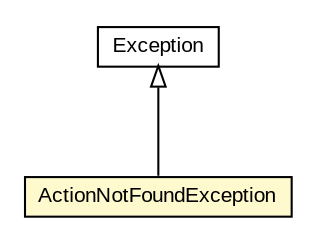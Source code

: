 #!/usr/local/bin/dot
#
# Class diagram 
# Generated by UMLGraph version 5.1 (http://www.umlgraph.org/)
#

digraph G {
	edge [fontname="arial",fontsize=10,labelfontname="arial",labelfontsize=10];
	node [fontname="arial",fontsize=10,shape=plaintext];
	nodesep=0.25;
	ranksep=0.5;
	// Univale.Tcc.RL.Pogamut.DecisionMaking.GameState.ActionNotFoundException
	c97 [label=<<table title="Univale.Tcc.RL.Pogamut.DecisionMaking.GameState.ActionNotFoundException" border="0" cellborder="1" cellspacing="0" cellpadding="2" port="p" bgcolor="lemonChiffon" href="./GameState.ActionNotFoundException.html">
		<tr><td><table border="0" cellspacing="0" cellpadding="1">
<tr><td align="center" balign="center"> ActionNotFoundException </td></tr>
		</table></td></tr>
		</table>>, fontname="arial", fontcolor="black", fontsize=10.0];
	//Univale.Tcc.RL.Pogamut.DecisionMaking.GameState.ActionNotFoundException extends java.lang.Exception
	c102:p -> c97:p [dir=back,arrowtail=empty];
	// java.lang.Exception
	c102 [label=<<table title="java.lang.Exception" border="0" cellborder="1" cellspacing="0" cellpadding="2" port="p" href="http://download.oracle.com/javase/6/docs/api/java/lang/Exception.html">
		<tr><td><table border="0" cellspacing="0" cellpadding="1">
<tr><td align="center" balign="center"> Exception </td></tr>
		</table></td></tr>
		</table>>, fontname="arial", fontcolor="black", fontsize=10.0];
}

